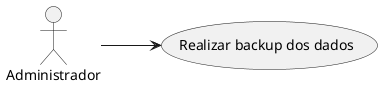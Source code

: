 @startuml
left to right direction

actor "Administrador" as Administrador

usecase "Realizar backup dos dados" as UC20

Administrador --> UC20

@enduml
